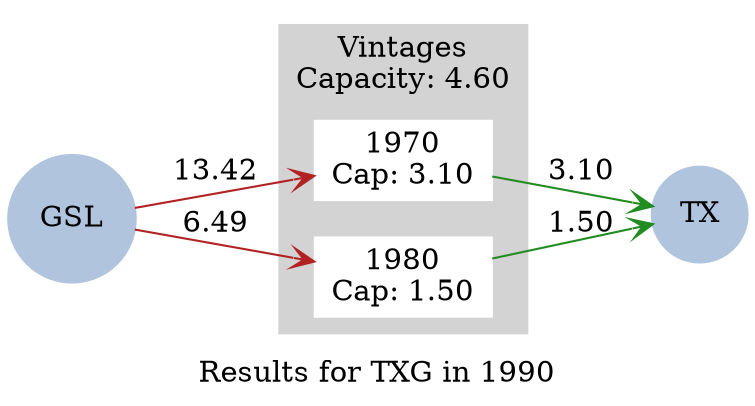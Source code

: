 strict digraph model {
	label = "Results for TXG in 1990" ;

	compound    = "True" ;
	concentrate = "True";
	rankdir     = "LR" ;
	splines     = "False" ;

	node [ style="filled" ] ;
	edge [ arrowhead="vee" ] ;

	subgraph cluster_vintages {
		label = "Vintages\nCapacity: 4.60" ;

		href  = "results1990.svg" ;
		style = "filled"
		color = "lightgrey"

		node [ color="white", shape="box" ] ;

		"1970" [ href="results_TXG_p1990v1970_segments.svg", label="1970\nCap: 3.10" ] ;
		"1980" [ href="results_TXG_p1990v1980_segments.svg", label="1980\nCap: 1.50" ] ;
	}

	subgraph energy_carriers {
		node [
		  color     = "lightsteelblue",
		  fontcolor = "black",
		  shape     = "circle"
		] ;

		"GSL" [ href="../commodities/rc_GSL_1990.svg" ] ;
		"TX"  [ href="../commodities/rc_TX_1990.svg" ] ;
	}

	subgraph inputs {
		edge [ color="firebrick" ] ;

		"GSL" -> "1970" [ label="13.42" ] ;
		"GSL" -> "1980" [ label="6.49" ] ;
	}

	subgraph outputs {
		edge [ color="forestgreen" ] ;

		"1970" -> "TX" [ label="3.10" ] ;
		"1980" -> "TX" [ label="1.50" ] ;
	}
}
